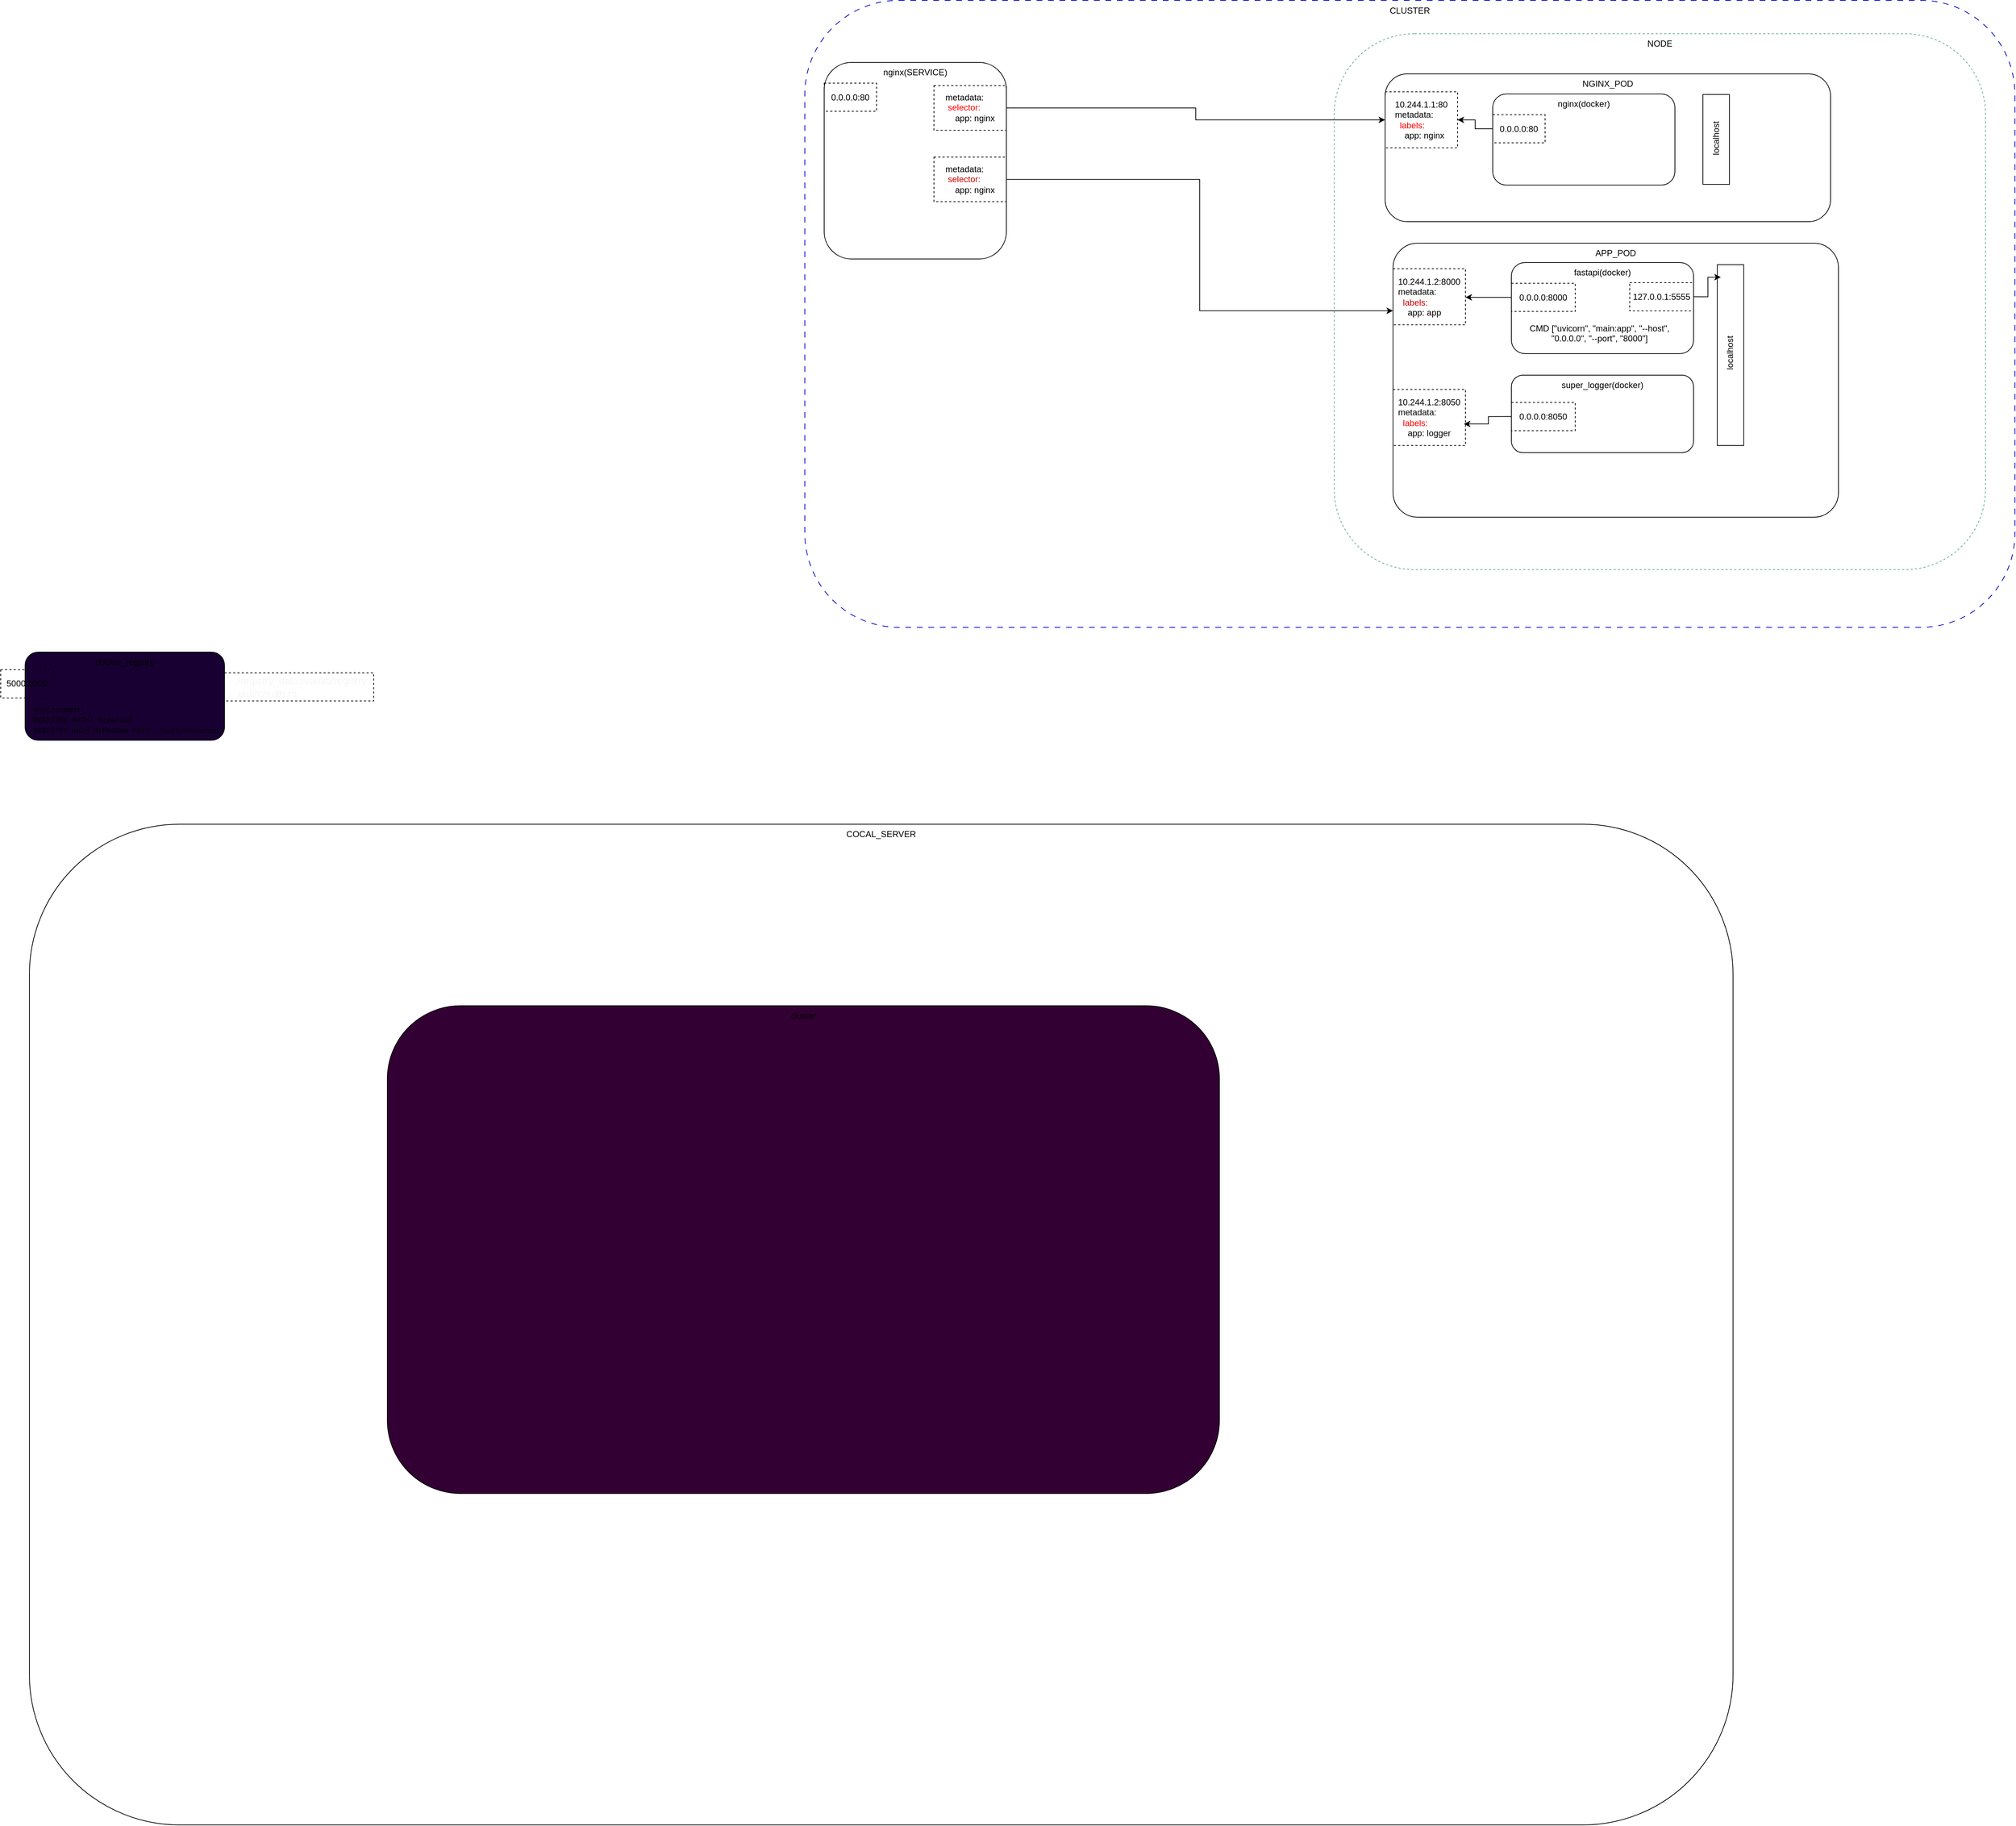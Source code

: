 <mxfile version="28.1.2">
  <diagram name="Страница — 1" id="JItcxCXhAfatDefc_1aV">
    <mxGraphModel dx="3043" dy="2625" grid="0" gridSize="10" guides="1" tooltips="1" connect="1" arrows="1" fold="1" page="0" pageScale="1" pageWidth="827" pageHeight="1169" math="0" shadow="0">
      <root>
        <mxCell id="0" />
        <mxCell id="1" parent="0" />
        <mxCell id="APPY8IDEdhxF_OgAI5aJ-184" value="CLUSTER" style="rounded=1;whiteSpace=wrap;html=1;fillColor=none;movable=1;resizable=1;rotatable=1;deletable=1;editable=1;locked=0;connectable=1;dashed=1;dashPattern=8 8;verticalAlign=top;strokeColor=#0000CC;" vertex="1" parent="1">
          <mxGeometry x="387" y="-859.5" width="1687" height="874" as="geometry" />
        </mxCell>
        <mxCell id="APPY8IDEdhxF_OgAI5aJ-185" value="NODE" style="rounded=1;whiteSpace=wrap;html=1;dashed=1;fillColor=none;strokeColor=#67AB9F;verticalAlign=top;" vertex="1" parent="1">
          <mxGeometry x="1125" y="-813" width="908" height="747" as="geometry" />
        </mxCell>
        <mxCell id="ussUXU3Tzcspt9lPTpMm-1" value="COCAL_SERVER" style="rounded=1;whiteSpace=wrap;html=1;align=center;verticalAlign=top;fillColor=light-dark(#FFFFFF,#303053);glass=0;shadow=0;movable=0;resizable=0;rotatable=0;deletable=0;editable=0;locked=1;connectable=0;" parent="1" vertex="1">
          <mxGeometry x="-694" y="289" width="2375" height="1395" as="geometry" />
        </mxCell>
        <mxCell id="ussUXU3Tzcspt9lPTpMm-5" value="cluster&lt;div&gt;&lt;br&gt;&lt;/div&gt;" style="rounded=1;whiteSpace=wrap;html=1;fillColor=#330033;align=center;verticalAlign=top;" parent="1" vertex="1">
          <mxGeometry x="-195" y="542" width="1160" height="680" as="geometry" />
        </mxCell>
        <mxCell id="ussUXU3Tzcspt9lPTpMm-8" value="" style="group;align=left;" parent="1" vertex="1" connectable="0">
          <mxGeometry x="-734" y="49" width="502" height="123" as="geometry" />
        </mxCell>
        <mxCell id="ussUXU3Tzcspt9lPTpMm-10" value="&lt;div style=&quot;font-size: 14px; line-height: 18px; white-space: pre;&quot;&gt;&lt;div style=&quot;&quot;&gt;&lt;font style=&quot;color: rgb(246, 246, 246);&quot;&gt; - ./registry_data:/var/lib/registry&lt;/font&gt;&lt;/div&gt;&lt;div style=&quot;&quot;&gt;&lt;font style=&quot;color: rgb(246, 246, 246);&quot;&gt; - ./auth:/auth:ro&lt;/font&gt;&lt;/div&gt;&lt;/div&gt;" style="rounded=0;whiteSpace=wrap;html=1;fillColor=none;dashed=1;align=left;" parent="ussUXU3Tzcspt9lPTpMm-8" vertex="1">
          <mxGeometry x="312" y="28.817" width="208" height="39.36" as="geometry" />
        </mxCell>
        <mxCell id="APPY8IDEdhxF_OgAI5aJ-192" value="" style="group" vertex="1" connectable="0" parent="ussUXU3Tzcspt9lPTpMm-8">
          <mxGeometry width="330" height="123" as="geometry" />
        </mxCell>
        <mxCell id="ussUXU3Tzcspt9lPTpMm-6" value="docker_registry" style="rounded=1;whiteSpace=wrap;html=1;verticalAlign=top;align=center;fillColor=#190033;" parent="APPY8IDEdhxF_OgAI5aJ-192" vertex="1">
          <mxGeometry x="34" width="278" height="123" as="geometry" />
        </mxCell>
        <mxCell id="ussUXU3Tzcspt9lPTpMm-7" value="5000:5000" style="rounded=0;whiteSpace=wrap;html=1;fillColor=none;dashed=1;" parent="APPY8IDEdhxF_OgAI5aJ-192" vertex="1">
          <mxGeometry y="24.6" width="73" height="39.36" as="geometry" />
        </mxCell>
        <mxCell id="ussUXU3Tzcspt9lPTpMm-16" value="&lt;span data-mx-given-colors=&quot;{&amp;quot;color&amp;quot;:&amp;quot;rgb(235, 96, 107)&amp;quot;}&quot; style=&quot;forced-color-adjust: none; font-family: &amp;quot;Droid Sans Mono&amp;quot;, &amp;quot;monospace&amp;quot;, monospace; font-size: 10px; font-style: normal; font-variant-ligatures: normal; font-variant-caps: normal; font-weight: 400; letter-spacing: normal; orphans: 2; text-align: left; text-indent: 0px; text-transform: none; widows: 2; word-spacing: 0px; -webkit-text-stroke-width: 0px; white-space: pre; text-decoration-thickness: initial; text-decoration-style: initial; text-decoration-color: initial; box-shadow: none !important;&quot;&gt;environment&lt;/span&gt;&lt;span data-mx-given-colors=&quot;{&amp;quot;color&amp;quot;:&amp;quot;rgb(95, 179, 179)&amp;quot;}&quot; style=&quot;forced-color-adjust: none; font-family: &amp;quot;Droid Sans Mono&amp;quot;, &amp;quot;monospace&amp;quot;, monospace; font-size: 10px; font-style: normal; font-variant-ligatures: normal; font-variant-caps: normal; font-weight: 400; letter-spacing: normal; orphans: 2; text-align: left; text-indent: 0px; text-transform: none; widows: 2; word-spacing: 0px; -webkit-text-stroke-width: 0px; white-space: pre; text-decoration-thickness: initial; text-decoration-style: initial; text-decoration-color: initial; box-shadow: none !important;&quot;&gt;:&lt;br style=&quot;forced-color-adjust: none; box-shadow: none !important;&quot;&gt;&lt;/span&gt;&lt;span data-mx-given-colors=&quot;{&amp;quot;color&amp;quot;:&amp;quot;rgb(235, 96, 107)&amp;quot;}&quot; style=&quot;forced-color-adjust: none; font-family: &amp;quot;Droid Sans Mono&amp;quot;, &amp;quot;monospace&amp;quot;, monospace; font-size: 10px; font-style: normal; font-variant-ligatures: normal; font-variant-caps: normal; font-weight: 400; letter-spacing: normal; orphans: 2; text-align: left; text-indent: 0px; text-transform: none; widows: 2; word-spacing: 0px; -webkit-text-stroke-width: 0px; white-space: pre; text-decoration-thickness: initial; text-decoration-style: initial; text-decoration-color: initial; box-shadow: none !important;&quot;&gt;REGISTRY_AUTH&lt;/span&gt;&lt;span data-mx-given-colors=&quot;{&amp;quot;color&amp;quot;:&amp;quot;rgb(95, 179, 179)&amp;quot;}&quot; style=&quot;forced-color-adjust: none; font-family: &amp;quot;Droid Sans Mono&amp;quot;, &amp;quot;monospace&amp;quot;, monospace; font-size: 10px; font-style: normal; font-variant-ligatures: normal; font-variant-caps: normal; font-weight: 400; letter-spacing: normal; orphans: 2; text-align: left; text-indent: 0px; text-transform: none; widows: 2; word-spacing: 0px; -webkit-text-stroke-width: 0px; white-space: pre; text-decoration-thickness: initial; text-decoration-style: initial; text-decoration-color: initial; box-shadow: none !important;&quot;&gt;: &lt;/span&gt;&lt;span data-mx-given-colors=&quot;{&amp;quot;color&amp;quot;:&amp;quot;rgb(153, 199, 148)&amp;quot;}&quot; style=&quot;forced-color-adjust: none; font-family: &amp;quot;Droid Sans Mono&amp;quot;, &amp;quot;monospace&amp;quot;, monospace; font-size: 10px; font-style: normal; font-variant-ligatures: normal; font-variant-caps: normal; font-weight: 400; letter-spacing: normal; orphans: 2; text-align: left; text-indent: 0px; text-transform: none; widows: 2; word-spacing: 0px; -webkit-text-stroke-width: 0px; white-space: pre; text-decoration-thickness: initial; text-decoration-style: initial; text-decoration-color: initial; box-shadow: none !important;&quot;&gt;htpasswd&lt;br style=&quot;forced-color-adjust: none; box-shadow: none !important;&quot;&gt;&lt;/span&gt;&lt;span data-mx-given-colors=&quot;{&amp;quot;color&amp;quot;:&amp;quot;rgb(235, 96, 107)&amp;quot;}&quot; style=&quot;forced-color-adjust: none; font-family: &amp;quot;Droid Sans Mono&amp;quot;, &amp;quot;monospace&amp;quot;, monospace; font-size: 10px; font-style: normal; font-variant-ligatures: normal; font-variant-caps: normal; font-weight: 400; letter-spacing: normal; orphans: 2; text-align: left; text-indent: 0px; text-transform: none; widows: 2; word-spacing: 0px; -webkit-text-stroke-width: 0px; white-space: pre; text-decoration-thickness: initial; text-decoration-style: initial; text-decoration-color: initial; box-shadow: none !important;&quot;&gt;REGISTRY_AUTH_HTPASSWD_PATH&lt;/span&gt;&lt;span data-mx-given-colors=&quot;{&amp;quot;color&amp;quot;:&amp;quot;rgb(95, 179, 179)&amp;quot;}&quot; style=&quot;forced-color-adjust: none; font-family: &amp;quot;Droid Sans Mono&amp;quot;, &amp;quot;monospace&amp;quot;, monospace; font-size: 10px; font-style: normal; font-variant-ligatures: normal; font-variant-caps: normal; font-weight: 400; letter-spacing: normal; orphans: 2; text-align: left; text-indent: 0px; text-transform: none; widows: 2; word-spacing: 0px; -webkit-text-stroke-width: 0px; white-space: pre; text-decoration-thickness: initial; text-decoration-style: initial; text-decoration-color: initial; box-shadow: none !important;&quot;&gt;: &lt;/span&gt;&lt;span data-mx-given-colors=&quot;{&amp;quot;color&amp;quot;:&amp;quot;rgb(153, 199, 148)&amp;quot;}&quot; style=&quot;forced-color-adjust: none; font-family: &amp;quot;Droid Sans Mono&amp;quot;, &amp;quot;monospace&amp;quot;, monospace; font-size: 10px; font-style: normal; font-variant-ligatures: normal; font-variant-caps: normal; font-weight: 400; letter-spacing: normal; orphans: 2; text-align: left; text-indent: 0px; text-transform: none; widows: 2; word-spacing: 0px; -webkit-text-stroke-width: 0px; white-space: pre; text-decoration-thickness: initial; text-decoration-style: initial; text-decoration-color: initial; box-shadow: none !important;&quot;&gt;/auth/htpasswd&lt;/span&gt;" style="text;whiteSpace=wrap;html=1;fontColor=default;labelBackgroundColor=none;" parent="APPY8IDEdhxF_OgAI5aJ-192" vertex="1">
          <mxGeometry x="43" y="66.066" width="287" height="45.686" as="geometry" />
        </mxCell>
        <mxCell id="APPY8IDEdhxF_OgAI5aJ-63" value="" style="group" vertex="1" connectable="0" parent="1">
          <mxGeometry x="1644" y="-577" width="37" height="346" as="geometry" />
        </mxCell>
        <mxCell id="APPY8IDEdhxF_OgAI5aJ-191" value="" style="group" vertex="1" connectable="0" parent="APPY8IDEdhxF_OgAI5aJ-63">
          <mxGeometry x="15" y="86" width="37" height="252" as="geometry" />
        </mxCell>
        <mxCell id="APPY8IDEdhxF_OgAI5aJ-64" value="" style="rounded=0;whiteSpace=wrap;html=1;" vertex="1" parent="APPY8IDEdhxF_OgAI5aJ-191">
          <mxGeometry width="37" height="252" as="geometry" />
        </mxCell>
        <mxCell id="APPY8IDEdhxF_OgAI5aJ-65" value="localhost" style="text;html=1;align=center;verticalAlign=middle;whiteSpace=wrap;rounded=0;rotation=-90;" vertex="1" parent="APPY8IDEdhxF_OgAI5aJ-191">
          <mxGeometry x="-11.5" y="115.004" width="60" height="16.529" as="geometry" />
        </mxCell>
        <mxCell id="APPY8IDEdhxF_OgAI5aJ-163" style="edgeStyle=orthogonalEdgeStyle;rounded=0;orthogonalLoop=1;jettySize=auto;html=1;exitX=1;exitY=0.5;exitDx=0;exitDy=0;entryX=0;entryY=0.5;entryDx=0;entryDy=0;" edge="1" parent="1" source="APPY8IDEdhxF_OgAI5aJ-149" target="APPY8IDEdhxF_OgAI5aJ-12">
          <mxGeometry relative="1" as="geometry" />
        </mxCell>
        <mxCell id="APPY8IDEdhxF_OgAI5aJ-162" style="edgeStyle=orthogonalEdgeStyle;rounded=0;orthogonalLoop=1;jettySize=auto;html=1;exitX=1;exitY=0.5;exitDx=0;exitDy=0;entryX=0;entryY=0.75;entryDx=0;entryDy=0;" edge="1" parent="1" source="APPY8IDEdhxF_OgAI5aJ-160" target="APPY8IDEdhxF_OgAI5aJ-127">
          <mxGeometry relative="1" as="geometry" />
        </mxCell>
        <mxCell id="APPY8IDEdhxF_OgAI5aJ-189" value="" style="group" vertex="1" connectable="0" parent="1">
          <mxGeometry x="1196" y="-775" width="621" height="224" as="geometry" />
        </mxCell>
        <mxCell id="APPY8IDEdhxF_OgAI5aJ-9" value="NGINX_POD" style="rounded=1;whiteSpace=wrap;html=1;fillColor=none;verticalAlign=top;" vertex="1" parent="APPY8IDEdhxF_OgAI5aJ-189">
          <mxGeometry y="18" width="621" height="206" as="geometry" />
        </mxCell>
        <mxCell id="APPY8IDEdhxF_OgAI5aJ-12" value="10.244.1.1:80&lt;div&gt;&lt;div style=&quot;text-align: left;&quot;&gt;metadata:&lt;/div&gt;&lt;div style=&quot;text-align: left;&quot;&gt;&amp;nbsp;&lt;font style=&quot;color: rgb(255, 0, 0);&quot;&gt; labels:&lt;/font&gt;&lt;/div&gt;&lt;div style=&quot;text-align: left;&quot;&gt;&amp;nbsp; &amp;nbsp; app: nginx&lt;/div&gt;&lt;/div&gt;" style="rounded=0;whiteSpace=wrap;html=1;fillColor=none;dashed=1;" vertex="1" parent="APPY8IDEdhxF_OgAI5aJ-189">
          <mxGeometry y="43" width="101" height="78.18" as="geometry" />
        </mxCell>
        <mxCell id="APPY8IDEdhxF_OgAI5aJ-17" style="edgeStyle=orthogonalEdgeStyle;rounded=0;orthogonalLoop=1;jettySize=auto;html=1;exitX=0;exitY=0.5;exitDx=0;exitDy=0;entryX=1;entryY=0.5;entryDx=0;entryDy=0;" edge="1" parent="APPY8IDEdhxF_OgAI5aJ-189" source="APPY8IDEdhxF_OgAI5aJ-8" target="APPY8IDEdhxF_OgAI5aJ-12">
          <mxGeometry relative="1" as="geometry" />
        </mxCell>
        <mxCell id="APPY8IDEdhxF_OgAI5aJ-45" value="" style="group" vertex="1" connectable="0" parent="APPY8IDEdhxF_OgAI5aJ-189">
          <mxGeometry x="150" y="46" width="254" height="127" as="geometry" />
        </mxCell>
        <mxCell id="APPY8IDEdhxF_OgAI5aJ-1" value="nginx(docker)" style="rounded=1;whiteSpace=wrap;html=1;align=center;verticalAlign=top;" vertex="1" parent="APPY8IDEdhxF_OgAI5aJ-45">
          <mxGeometry width="254" height="127" as="geometry" />
        </mxCell>
        <mxCell id="APPY8IDEdhxF_OgAI5aJ-8" value="0.0.0.0:80" style="rounded=0;whiteSpace=wrap;html=1;fillColor=none;dashed=1;" vertex="1" parent="APPY8IDEdhxF_OgAI5aJ-45">
          <mxGeometry y="28.82" width="73" height="39.36" as="geometry" />
        </mxCell>
        <mxCell id="APPY8IDEdhxF_OgAI5aJ-68" value="" style="group" vertex="1" connectable="0" parent="APPY8IDEdhxF_OgAI5aJ-189">
          <mxGeometry x="443" width="37" height="172" as="geometry" />
        </mxCell>
        <mxCell id="APPY8IDEdhxF_OgAI5aJ-69" value="" style="rounded=0;whiteSpace=wrap;html=1;" vertex="1" parent="APPY8IDEdhxF_OgAI5aJ-68">
          <mxGeometry y="46.728" width="37" height="125.272" as="geometry" />
        </mxCell>
        <mxCell id="APPY8IDEdhxF_OgAI5aJ-70" value="localhost" style="text;html=1;align=center;verticalAlign=middle;whiteSpace=wrap;rounded=0;rotation=-90;" vertex="1" parent="APPY8IDEdhxF_OgAI5aJ-68">
          <mxGeometry x="-11.5" y="103.898" width="60" height="8.217" as="geometry" />
        </mxCell>
        <mxCell id="APPY8IDEdhxF_OgAI5aJ-18" value="APP_POD" style="rounded=1;whiteSpace=wrap;html=1;fillColor=none;verticalAlign=top;align=center;arcSize=9;" vertex="1" parent="1">
          <mxGeometry x="1207" y="-521" width="621" height="382" as="geometry" />
        </mxCell>
        <mxCell id="APPY8IDEdhxF_OgAI5aJ-23" style="edgeStyle=orthogonalEdgeStyle;rounded=0;orthogonalLoop=1;jettySize=auto;html=1;exitX=0;exitY=0.5;exitDx=0;exitDy=0;entryX=1;entryY=0.5;entryDx=0;entryDy=0;" edge="1" parent="1" source="APPY8IDEdhxF_OgAI5aJ-22">
          <mxGeometry relative="1" as="geometry">
            <mxPoint x="1308.0" y="-445.5" as="targetPoint" />
          </mxGeometry>
        </mxCell>
        <mxCell id="APPY8IDEdhxF_OgAI5aJ-24" style="edgeStyle=orthogonalEdgeStyle;rounded=0;orthogonalLoop=1;jettySize=auto;html=1;exitX=0.5;exitY=1;exitDx=0;exitDy=0;" edge="1" parent="1" source="APPY8IDEdhxF_OgAI5aJ-18" target="APPY8IDEdhxF_OgAI5aJ-18">
          <mxGeometry relative="1" as="geometry" />
        </mxCell>
        <mxCell id="APPY8IDEdhxF_OgAI5aJ-21" value="fastapi(docker)" style="rounded=1;whiteSpace=wrap;html=1;align=center;verticalAlign=top;" vertex="1" parent="1">
          <mxGeometry x="1372" y="-494" width="254" height="127" as="geometry" />
        </mxCell>
        <mxCell id="APPY8IDEdhxF_OgAI5aJ-22" value="0.0.0.0:8000" style="rounded=0;whiteSpace=wrap;html=1;fillColor=none;dashed=1;" vertex="1" parent="1">
          <mxGeometry x="1372" y="-465.18" width="89" height="39.36" as="geometry" />
        </mxCell>
        <mxCell id="APPY8IDEdhxF_OgAI5aJ-30" value="127.0.0.1:5555" style="rounded=0;whiteSpace=wrap;html=1;fillColor=none;dashed=1;" vertex="1" parent="1">
          <mxGeometry x="1537" y="-466" width="89" height="39.36" as="geometry" />
        </mxCell>
        <mxCell id="APPY8IDEdhxF_OgAI5aJ-31" value="super_logger(docker)" style="rounded=1;whiteSpace=wrap;html=1;align=center;verticalAlign=top;" vertex="1" parent="1">
          <mxGeometry x="1372" y="-337" width="254" height="108" as="geometry" />
        </mxCell>
        <mxCell id="APPY8IDEdhxF_OgAI5aJ-36" style="edgeStyle=orthogonalEdgeStyle;rounded=0;orthogonalLoop=1;jettySize=auto;html=1;exitX=0.5;exitY=1;exitDx=0;exitDy=0;" edge="1" parent="1" source="APPY8IDEdhxF_OgAI5aJ-31" target="APPY8IDEdhxF_OgAI5aJ-31">
          <mxGeometry relative="1" as="geometry" />
        </mxCell>
        <mxCell id="APPY8IDEdhxF_OgAI5aJ-40" style="edgeStyle=orthogonalEdgeStyle;rounded=0;orthogonalLoop=1;jettySize=auto;html=1;exitX=0;exitY=0.5;exitDx=0;exitDy=0;entryX=0.978;entryY=0.616;entryDx=0;entryDy=0;entryPerimeter=0;" edge="1" parent="1" source="APPY8IDEdhxF_OgAI5aJ-37" target="APPY8IDEdhxF_OgAI5aJ-128">
          <mxGeometry relative="1" as="geometry">
            <mxPoint x="1308.0" y="-278.5" as="targetPoint" />
          </mxGeometry>
        </mxCell>
        <mxCell id="APPY8IDEdhxF_OgAI5aJ-37" value="0.0.0.0:8050" style="rounded=0;whiteSpace=wrap;html=1;fillColor=none;dashed=1;" vertex="1" parent="1">
          <mxGeometry x="1372" y="-299" width="89" height="39.36" as="geometry" />
        </mxCell>
        <mxCell id="APPY8IDEdhxF_OgAI5aJ-74" style="edgeStyle=orthogonalEdgeStyle;rounded=0;orthogonalLoop=1;jettySize=auto;html=1;exitX=1;exitY=0.5;exitDx=0;exitDy=0;entryX=0.135;entryY=0.069;entryDx=0;entryDy=0;entryPerimeter=0;" edge="1" parent="1" source="APPY8IDEdhxF_OgAI5aJ-30" target="APPY8IDEdhxF_OgAI5aJ-64">
          <mxGeometry relative="1" as="geometry" />
        </mxCell>
        <mxCell id="APPY8IDEdhxF_OgAI5aJ-127" value="10.244.1.2:8000&lt;div&gt;&lt;div style=&quot;text-align: left;&quot;&gt;metadata:&lt;/div&gt;&lt;div style=&quot;text-align: left;&quot;&gt;&amp;nbsp;&lt;font style=&quot;color: rgb(204, 0, 0);&quot;&gt; labels:&lt;/font&gt;&lt;/div&gt;&lt;div style=&quot;text-align: left;&quot;&gt;&amp;nbsp; &amp;nbsp; app: app&lt;/div&gt;&lt;/div&gt;" style="rounded=0;whiteSpace=wrap;html=1;fillColor=none;dashed=1;" vertex="1" parent="1">
          <mxGeometry x="1207" y="-485.41" width="101" height="78.18" as="geometry" />
        </mxCell>
        <mxCell id="APPY8IDEdhxF_OgAI5aJ-128" value="10.244.1.2:8050&lt;div&gt;&lt;div style=&quot;text-align: left;&quot;&gt;metadata:&lt;/div&gt;&lt;div style=&quot;text-align: left;&quot;&gt;&amp;nbsp;&lt;font style=&quot;color: rgb(255, 0, 0);&quot;&gt; labels:&lt;/font&gt;&lt;/div&gt;&lt;div style=&quot;text-align: left;&quot;&gt;&amp;nbsp; &amp;nbsp; app: logger&lt;/div&gt;&lt;/div&gt;" style="rounded=0;whiteSpace=wrap;html=1;fillColor=none;dashed=1;" vertex="1" parent="1">
          <mxGeometry x="1207" y="-317.18" width="101" height="78.18" as="geometry" />
        </mxCell>
        <mxCell id="APPY8IDEdhxF_OgAI5aJ-180" value="&lt;div&gt;CMD [&quot;uvicorn&quot;, &quot;main:app&quot;, &quot;--host&quot;, &quot;0.0.0.0&quot;, &quot;--port&quot;, &quot;8000&quot;]&lt;/div&gt;&lt;div&gt;&lt;br&gt;&lt;/div&gt;" style="text;html=1;align=center;verticalAlign=middle;whiteSpace=wrap;rounded=0;" vertex="1" parent="1">
          <mxGeometry x="1377" y="-403" width="236" height="30" as="geometry" />
        </mxCell>
        <mxCell id="APPY8IDEdhxF_OgAI5aJ-190" style="edgeStyle=orthogonalEdgeStyle;rounded=0;orthogonalLoop=1;jettySize=auto;html=1;exitX=0.5;exitY=1;exitDx=0;exitDy=0;" edge="1" parent="1">
          <mxGeometry relative="1" as="geometry">
            <mxPoint x="1245.5" y="6.5" as="sourcePoint" />
            <mxPoint x="1245.5" y="6.5" as="targetPoint" />
          </mxGeometry>
        </mxCell>
        <mxCell id="APPY8IDEdhxF_OgAI5aJ-83" value="nginx(SERVICE)" style="rounded=1;whiteSpace=wrap;html=1;align=center;verticalAlign=top;fillColor=none;" vertex="1" parent="1">
          <mxGeometry x="414" y="-773" width="254" height="274" as="geometry" />
        </mxCell>
        <mxCell id="APPY8IDEdhxF_OgAI5aJ-82" value="" style="group" vertex="1" connectable="0" parent="1">
          <mxGeometry x="414" y="-773" width="254" height="127" as="geometry" />
        </mxCell>
        <mxCell id="APPY8IDEdhxF_OgAI5aJ-84" value="0.0.0.0:80" style="rounded=0;whiteSpace=wrap;html=1;fillColor=none;dashed=1;" vertex="1" parent="APPY8IDEdhxF_OgAI5aJ-82">
          <mxGeometry y="28.82" width="73" height="39.36" as="geometry" />
        </mxCell>
        <mxCell id="APPY8IDEdhxF_OgAI5aJ-149" value="&lt;div&gt;&lt;div style=&quot;text-align: left;&quot;&gt;metadata:&lt;/div&gt;&lt;div style=&quot;text-align: left;&quot;&gt;&amp;nbsp;&lt;font style=&quot;color: rgb(255, 0, 0);&quot;&gt;selector:&lt;/font&gt;&lt;/div&gt;&lt;div style=&quot;text-align: left;&quot;&gt;&amp;nbsp; &amp;nbsp; app: nginx&lt;/div&gt;&lt;/div&gt;" style="rounded=0;whiteSpace=wrap;html=1;fillColor=none;dashed=1;" vertex="1" parent="1">
          <mxGeometry x="567" y="-740.59" width="101" height="62.18" as="geometry" />
        </mxCell>
        <mxCell id="APPY8IDEdhxF_OgAI5aJ-160" value="&lt;div&gt;&lt;div style=&quot;text-align: left;&quot;&gt;metadata:&lt;/div&gt;&lt;div style=&quot;text-align: left;&quot;&gt;&amp;nbsp;&lt;font style=&quot;color: rgb(204, 0, 0);&quot;&gt;selector:&lt;/font&gt;&lt;/div&gt;&lt;div style=&quot;text-align: left;&quot;&gt;&amp;nbsp; &amp;nbsp; app: nginx&lt;/div&gt;&lt;/div&gt;" style="rounded=0;whiteSpace=wrap;html=1;fillColor=none;dashed=1;" vertex="1" parent="1">
          <mxGeometry x="567" y="-641" width="101" height="62.18" as="geometry" />
        </mxCell>
      </root>
    </mxGraphModel>
  </diagram>
</mxfile>
